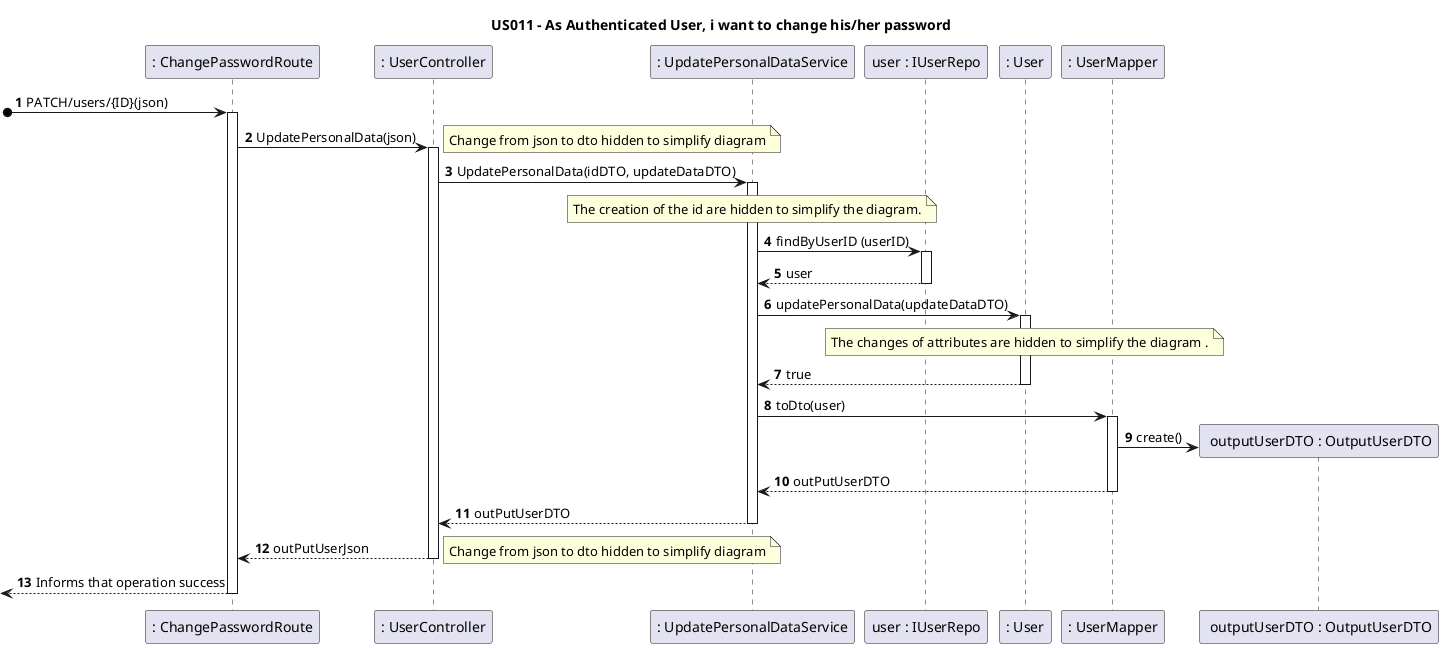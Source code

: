 @startuml
'https://plantuml.com/sequence-diagram

title US011 - As Authenticated User, i want to change his/her password

autoactivate on
autonumber


participant ": ChangePasswordRoute" as UI
participant ": UserController" as Ctrl
participant ": UpdatePersonalDataService" as service
participant "user : IUserRepo" as repo
participant ": User" as user
participant ": UserMapper" as mapper
participant " outputUserDTO : OutputUserDTO" as outdto



[o-> UI: PATCH/users/{ID}(json)
UI -> Ctrl: UpdatePersonalData(json)
note right
Change from json to dto hidden to simplify diagram
end note
Ctrl -> service : UpdatePersonalData(idDTO, updateDataDTO)
note over service : The creation of the id are hidden to simplify the diagram.

service -> repo: findByUserID (userID)
repo --> service : user
service->user: updatePersonalData(updateDataDTO)
note over user : The changes of attributes are hidden to simplify the diagram .

'user -> user: validateOldPassword(oldPassword)
'deactivate user
'user -> user: updatePassword(oldPassword, newPassword,\n newPasswordConfirmation)
'deactivate user
user-->service : true

service->mapper : toDto(user)
mapper -> outdto **: create()
mapper-->service : outPutUserDTO
service-->Ctrl : outPutUserDTO
Ctrl -->UI : outPutUserJson
note right
Change from json to dto hidden to simplify diagram
end note
[<--UI : Informs that operation success


@enduml